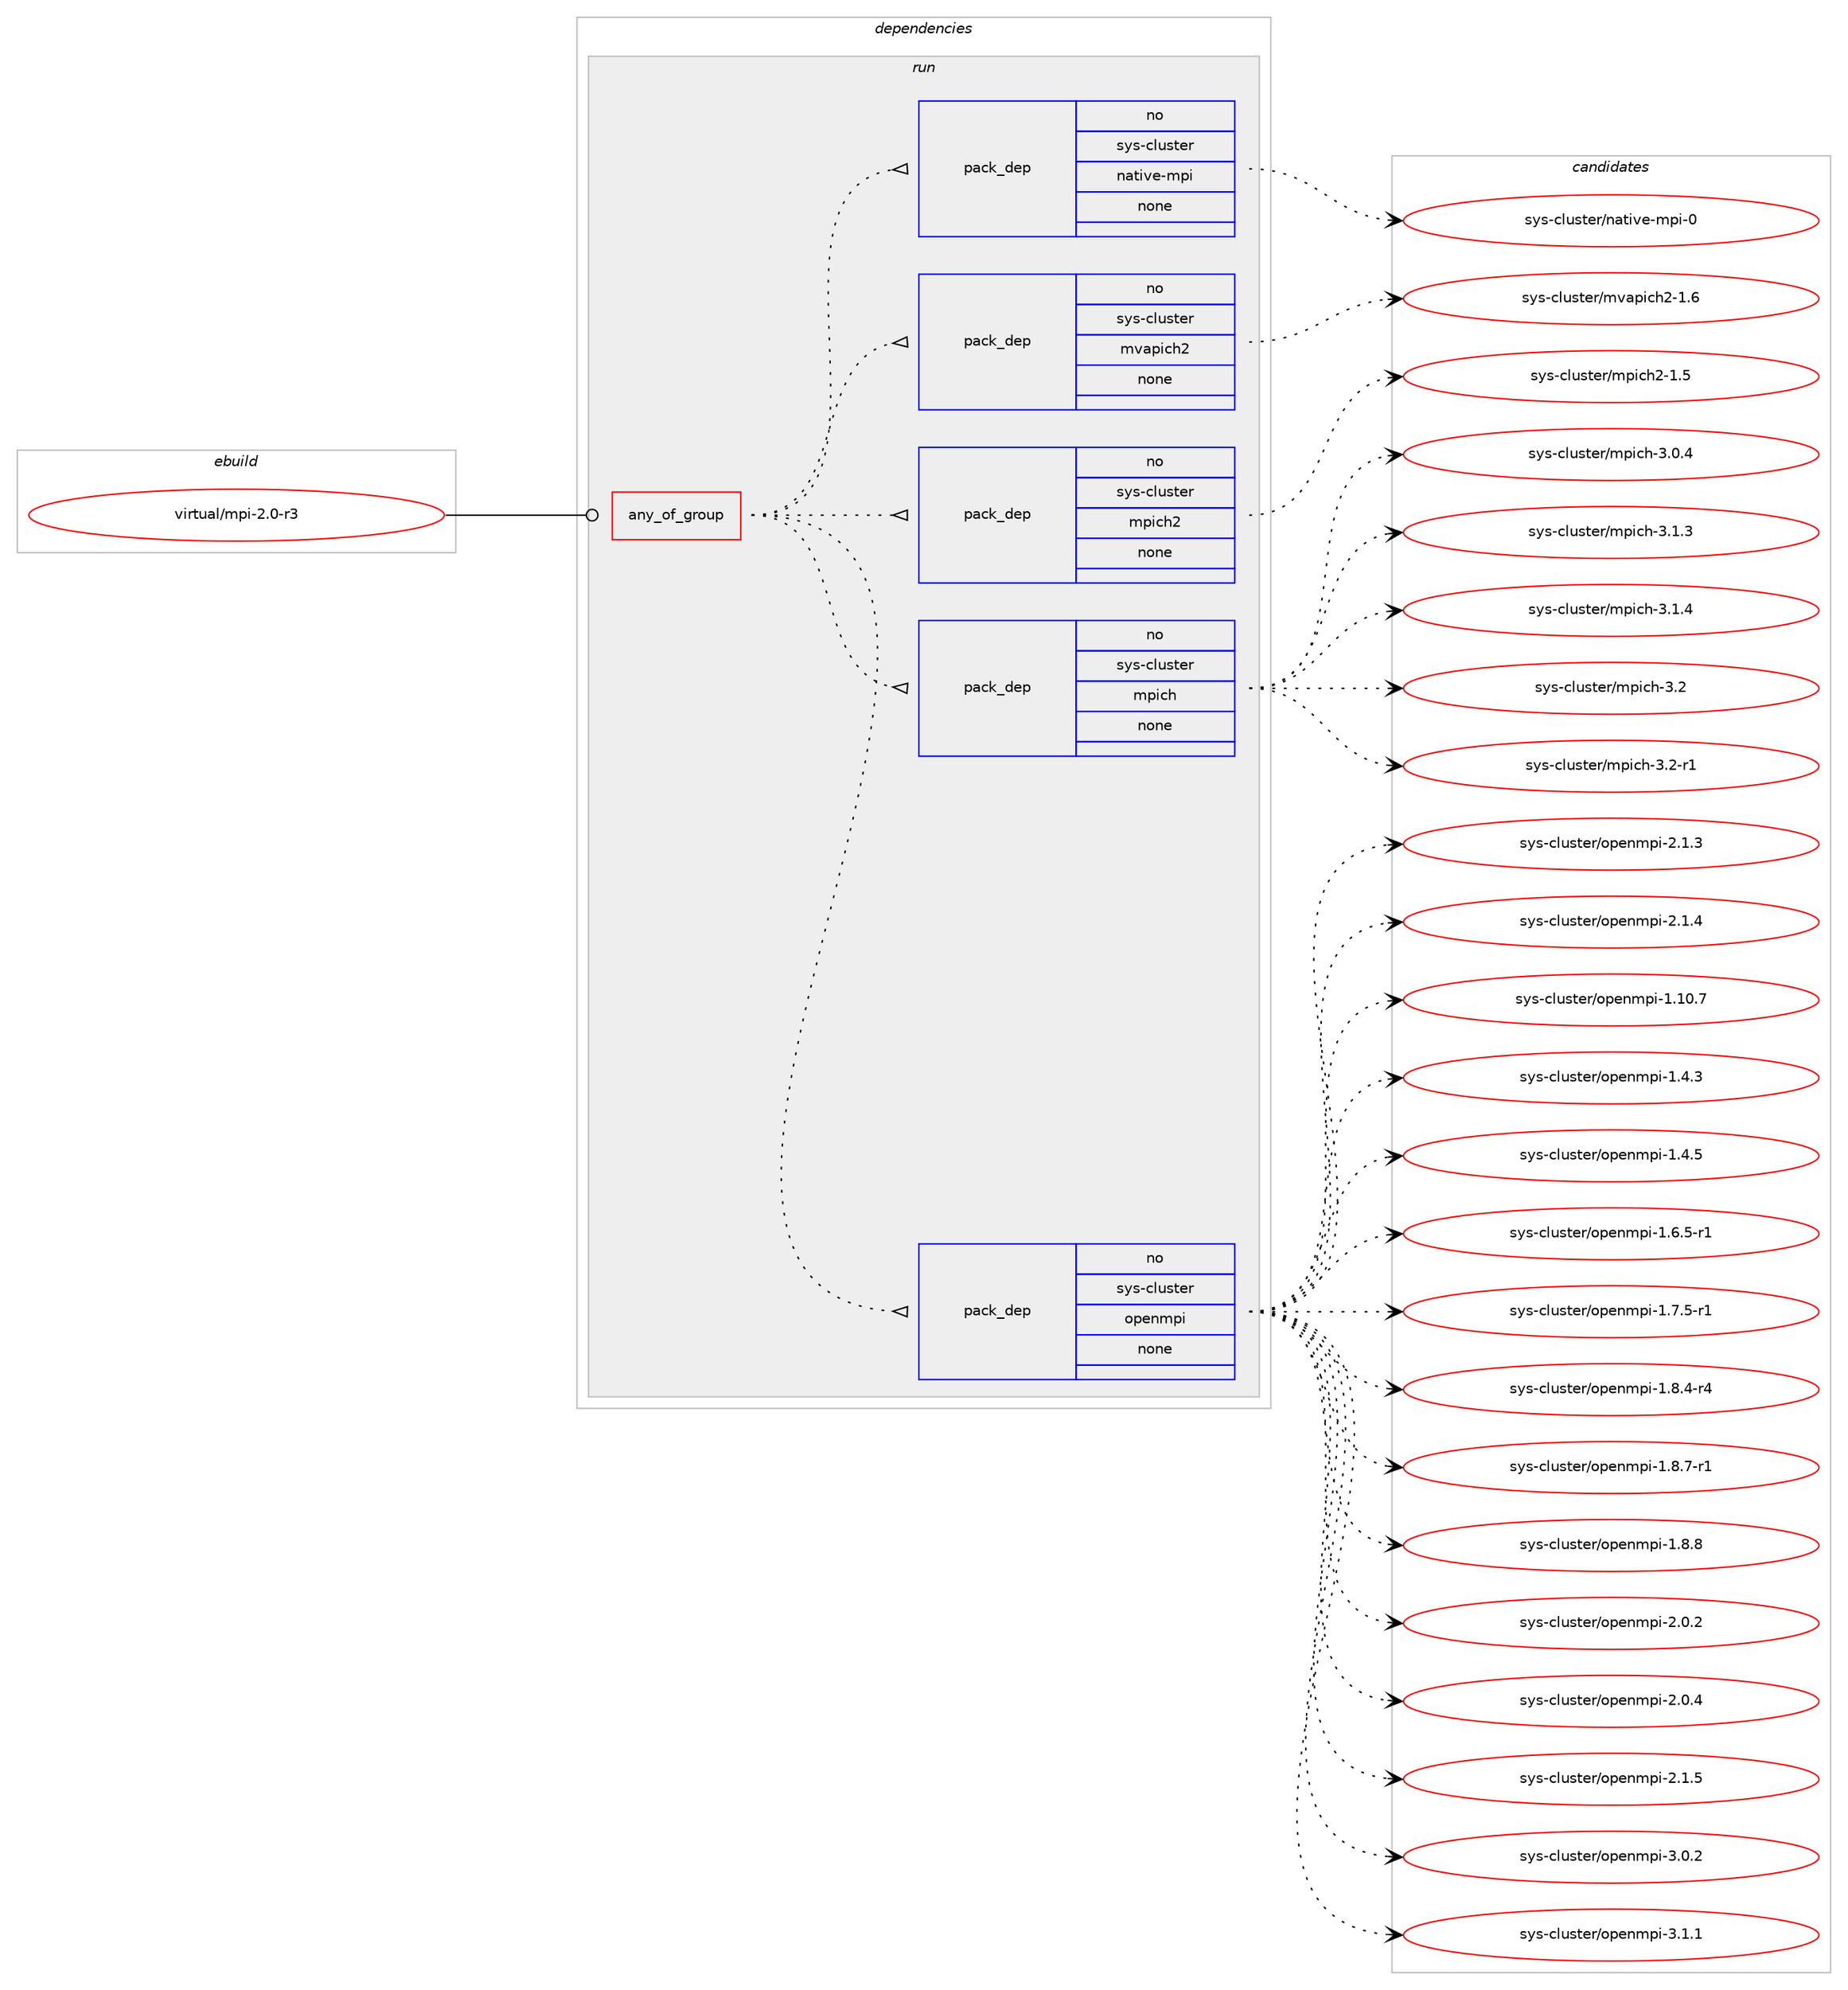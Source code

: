 digraph prolog {

# *************
# Graph options
# *************

newrank=true;
concentrate=true;
compound=true;
graph [rankdir=LR,fontname=Helvetica,fontsize=10,ranksep=1.5];#, ranksep=2.5, nodesep=0.2];
edge  [arrowhead=vee];
node  [fontname=Helvetica,fontsize=10];

# **********
# The ebuild
# **********

subgraph cluster_leftcol {
color=gray;
rank=same;
label=<<i>ebuild</i>>;
id [label="virtual/mpi-2.0-r3", color=red, width=4, href="../virtual/mpi-2.0-r3.svg"];
}

# ****************
# The dependencies
# ****************

subgraph cluster_midcol {
color=gray;
label=<<i>dependencies</i>>;
subgraph cluster_compile {
fillcolor="#eeeeee";
style=filled;
label=<<i>compile</i>>;
}
subgraph cluster_compileandrun {
fillcolor="#eeeeee";
style=filled;
label=<<i>compile and run</i>>;
}
subgraph cluster_run {
fillcolor="#eeeeee";
style=filled;
label=<<i>run</i>>;
subgraph any10 {
dependency574 [label=<<TABLE BORDER="0" CELLBORDER="1" CELLSPACING="0" CELLPADDING="4"><TR><TD CELLPADDING="10">any_of_group</TD></TR></TABLE>>, shape=none, color=red];subgraph pack459 {
dependency575 [label=<<TABLE BORDER="0" CELLBORDER="1" CELLSPACING="0" CELLPADDING="4" WIDTH="220"><TR><TD ROWSPAN="6" CELLPADDING="30">pack_dep</TD></TR><TR><TD WIDTH="110">no</TD></TR><TR><TD>sys-cluster</TD></TR><TR><TD>openmpi</TD></TR><TR><TD>none</TD></TR><TR><TD></TD></TR></TABLE>>, shape=none, color=blue];
}
dependency574:e -> dependency575:w [weight=20,style="dotted",arrowhead="oinv"];
subgraph pack460 {
dependency576 [label=<<TABLE BORDER="0" CELLBORDER="1" CELLSPACING="0" CELLPADDING="4" WIDTH="220"><TR><TD ROWSPAN="6" CELLPADDING="30">pack_dep</TD></TR><TR><TD WIDTH="110">no</TD></TR><TR><TD>sys-cluster</TD></TR><TR><TD>mpich</TD></TR><TR><TD>none</TD></TR><TR><TD></TD></TR></TABLE>>, shape=none, color=blue];
}
dependency574:e -> dependency576:w [weight=20,style="dotted",arrowhead="oinv"];
subgraph pack461 {
dependency577 [label=<<TABLE BORDER="0" CELLBORDER="1" CELLSPACING="0" CELLPADDING="4" WIDTH="220"><TR><TD ROWSPAN="6" CELLPADDING="30">pack_dep</TD></TR><TR><TD WIDTH="110">no</TD></TR><TR><TD>sys-cluster</TD></TR><TR><TD>mpich2</TD></TR><TR><TD>none</TD></TR><TR><TD></TD></TR></TABLE>>, shape=none, color=blue];
}
dependency574:e -> dependency577:w [weight=20,style="dotted",arrowhead="oinv"];
subgraph pack462 {
dependency578 [label=<<TABLE BORDER="0" CELLBORDER="1" CELLSPACING="0" CELLPADDING="4" WIDTH="220"><TR><TD ROWSPAN="6" CELLPADDING="30">pack_dep</TD></TR><TR><TD WIDTH="110">no</TD></TR><TR><TD>sys-cluster</TD></TR><TR><TD>mvapich2</TD></TR><TR><TD>none</TD></TR><TR><TD></TD></TR></TABLE>>, shape=none, color=blue];
}
dependency574:e -> dependency578:w [weight=20,style="dotted",arrowhead="oinv"];
subgraph pack463 {
dependency579 [label=<<TABLE BORDER="0" CELLBORDER="1" CELLSPACING="0" CELLPADDING="4" WIDTH="220"><TR><TD ROWSPAN="6" CELLPADDING="30">pack_dep</TD></TR><TR><TD WIDTH="110">no</TD></TR><TR><TD>sys-cluster</TD></TR><TR><TD>native-mpi</TD></TR><TR><TD>none</TD></TR><TR><TD></TD></TR></TABLE>>, shape=none, color=blue];
}
dependency574:e -> dependency579:w [weight=20,style="dotted",arrowhead="oinv"];
}
id:e -> dependency574:w [weight=20,style="solid",arrowhead="odot"];
}
}

# **************
# The candidates
# **************

subgraph cluster_choices {
rank=same;
color=gray;
label=<<i>candidates</i>>;

subgraph choice459 {
color=black;
nodesep=1;
choice115121115459910811711511610111447111112101110109112105455046494651 [label="sys-cluster/openmpi-2.1.3", color=red, width=4,href="../sys-cluster/openmpi-2.1.3.svg"];
choice115121115459910811711511610111447111112101110109112105455046494652 [label="sys-cluster/openmpi-2.1.4", color=red, width=4,href="../sys-cluster/openmpi-2.1.4.svg"];
choice11512111545991081171151161011144711111210111010911210545494649484655 [label="sys-cluster/openmpi-1.10.7", color=red, width=4,href="../sys-cluster/openmpi-1.10.7.svg"];
choice115121115459910811711511610111447111112101110109112105454946524651 [label="sys-cluster/openmpi-1.4.3", color=red, width=4,href="../sys-cluster/openmpi-1.4.3.svg"];
choice115121115459910811711511610111447111112101110109112105454946524653 [label="sys-cluster/openmpi-1.4.5", color=red, width=4,href="../sys-cluster/openmpi-1.4.5.svg"];
choice1151211154599108117115116101114471111121011101091121054549465446534511449 [label="sys-cluster/openmpi-1.6.5-r1", color=red, width=4,href="../sys-cluster/openmpi-1.6.5-r1.svg"];
choice1151211154599108117115116101114471111121011101091121054549465546534511449 [label="sys-cluster/openmpi-1.7.5-r1", color=red, width=4,href="../sys-cluster/openmpi-1.7.5-r1.svg"];
choice1151211154599108117115116101114471111121011101091121054549465646524511452 [label="sys-cluster/openmpi-1.8.4-r4", color=red, width=4,href="../sys-cluster/openmpi-1.8.4-r4.svg"];
choice1151211154599108117115116101114471111121011101091121054549465646554511449 [label="sys-cluster/openmpi-1.8.7-r1", color=red, width=4,href="../sys-cluster/openmpi-1.8.7-r1.svg"];
choice115121115459910811711511610111447111112101110109112105454946564656 [label="sys-cluster/openmpi-1.8.8", color=red, width=4,href="../sys-cluster/openmpi-1.8.8.svg"];
choice115121115459910811711511610111447111112101110109112105455046484650 [label="sys-cluster/openmpi-2.0.2", color=red, width=4,href="../sys-cluster/openmpi-2.0.2.svg"];
choice115121115459910811711511610111447111112101110109112105455046484652 [label="sys-cluster/openmpi-2.0.4", color=red, width=4,href="../sys-cluster/openmpi-2.0.4.svg"];
choice115121115459910811711511610111447111112101110109112105455046494653 [label="sys-cluster/openmpi-2.1.5", color=red, width=4,href="../sys-cluster/openmpi-2.1.5.svg"];
choice115121115459910811711511610111447111112101110109112105455146484650 [label="sys-cluster/openmpi-3.0.2", color=red, width=4,href="../sys-cluster/openmpi-3.0.2.svg"];
choice115121115459910811711511610111447111112101110109112105455146494649 [label="sys-cluster/openmpi-3.1.1", color=red, width=4,href="../sys-cluster/openmpi-3.1.1.svg"];
dependency575:e -> choice115121115459910811711511610111447111112101110109112105455046494651:w [style=dotted,weight="100"];
dependency575:e -> choice115121115459910811711511610111447111112101110109112105455046494652:w [style=dotted,weight="100"];
dependency575:e -> choice11512111545991081171151161011144711111210111010911210545494649484655:w [style=dotted,weight="100"];
dependency575:e -> choice115121115459910811711511610111447111112101110109112105454946524651:w [style=dotted,weight="100"];
dependency575:e -> choice115121115459910811711511610111447111112101110109112105454946524653:w [style=dotted,weight="100"];
dependency575:e -> choice1151211154599108117115116101114471111121011101091121054549465446534511449:w [style=dotted,weight="100"];
dependency575:e -> choice1151211154599108117115116101114471111121011101091121054549465546534511449:w [style=dotted,weight="100"];
dependency575:e -> choice1151211154599108117115116101114471111121011101091121054549465646524511452:w [style=dotted,weight="100"];
dependency575:e -> choice1151211154599108117115116101114471111121011101091121054549465646554511449:w [style=dotted,weight="100"];
dependency575:e -> choice115121115459910811711511610111447111112101110109112105454946564656:w [style=dotted,weight="100"];
dependency575:e -> choice115121115459910811711511610111447111112101110109112105455046484650:w [style=dotted,weight="100"];
dependency575:e -> choice115121115459910811711511610111447111112101110109112105455046484652:w [style=dotted,weight="100"];
dependency575:e -> choice115121115459910811711511610111447111112101110109112105455046494653:w [style=dotted,weight="100"];
dependency575:e -> choice115121115459910811711511610111447111112101110109112105455146484650:w [style=dotted,weight="100"];
dependency575:e -> choice115121115459910811711511610111447111112101110109112105455146494649:w [style=dotted,weight="100"];
}
subgraph choice460 {
color=black;
nodesep=1;
choice11512111545991081171151161011144710911210599104455146484652 [label="sys-cluster/mpich-3.0.4", color=red, width=4,href="../sys-cluster/mpich-3.0.4.svg"];
choice11512111545991081171151161011144710911210599104455146494651 [label="sys-cluster/mpich-3.1.3", color=red, width=4,href="../sys-cluster/mpich-3.1.3.svg"];
choice11512111545991081171151161011144710911210599104455146494652 [label="sys-cluster/mpich-3.1.4", color=red, width=4,href="../sys-cluster/mpich-3.1.4.svg"];
choice1151211154599108117115116101114471091121059910445514650 [label="sys-cluster/mpich-3.2", color=red, width=4,href="../sys-cluster/mpich-3.2.svg"];
choice11512111545991081171151161011144710911210599104455146504511449 [label="sys-cluster/mpich-3.2-r1", color=red, width=4,href="../sys-cluster/mpich-3.2-r1.svg"];
dependency576:e -> choice11512111545991081171151161011144710911210599104455146484652:w [style=dotted,weight="100"];
dependency576:e -> choice11512111545991081171151161011144710911210599104455146494651:w [style=dotted,weight="100"];
dependency576:e -> choice11512111545991081171151161011144710911210599104455146494652:w [style=dotted,weight="100"];
dependency576:e -> choice1151211154599108117115116101114471091121059910445514650:w [style=dotted,weight="100"];
dependency576:e -> choice11512111545991081171151161011144710911210599104455146504511449:w [style=dotted,weight="100"];
}
subgraph choice461 {
color=black;
nodesep=1;
choice115121115459910811711511610111447109112105991045045494653 [label="sys-cluster/mpich2-1.5", color=red, width=4,href="../sys-cluster/mpich2-1.5.svg"];
dependency577:e -> choice115121115459910811711511610111447109112105991045045494653:w [style=dotted,weight="100"];
}
subgraph choice462 {
color=black;
nodesep=1;
choice11512111545991081171151161011144710911897112105991045045494654 [label="sys-cluster/mvapich2-1.6", color=red, width=4,href="../sys-cluster/mvapich2-1.6.svg"];
dependency578:e -> choice11512111545991081171151161011144710911897112105991045045494654:w [style=dotted,weight="100"];
}
subgraph choice463 {
color=black;
nodesep=1;
choice11512111545991081171151161011144711097116105118101451091121054548 [label="sys-cluster/native-mpi-0", color=red, width=4,href="../sys-cluster/native-mpi-0.svg"];
dependency579:e -> choice11512111545991081171151161011144711097116105118101451091121054548:w [style=dotted,weight="100"];
}
}

}
